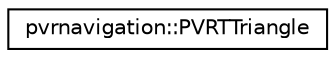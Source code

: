 digraph "Graphical Class Hierarchy"
{
  edge [fontname="Helvetica",fontsize="10",labelfontname="Helvetica",labelfontsize="10"];
  node [fontname="Helvetica",fontsize="10",shape=record];
  rankdir="LR";
  Node1 [label="pvrnavigation::PVRTTriangle",height=0.2,width=0.4,color="black", fillcolor="white", style="filled",URL="$structpvrnavigation_1_1_p_v_r_t_triangle.html"];
}
